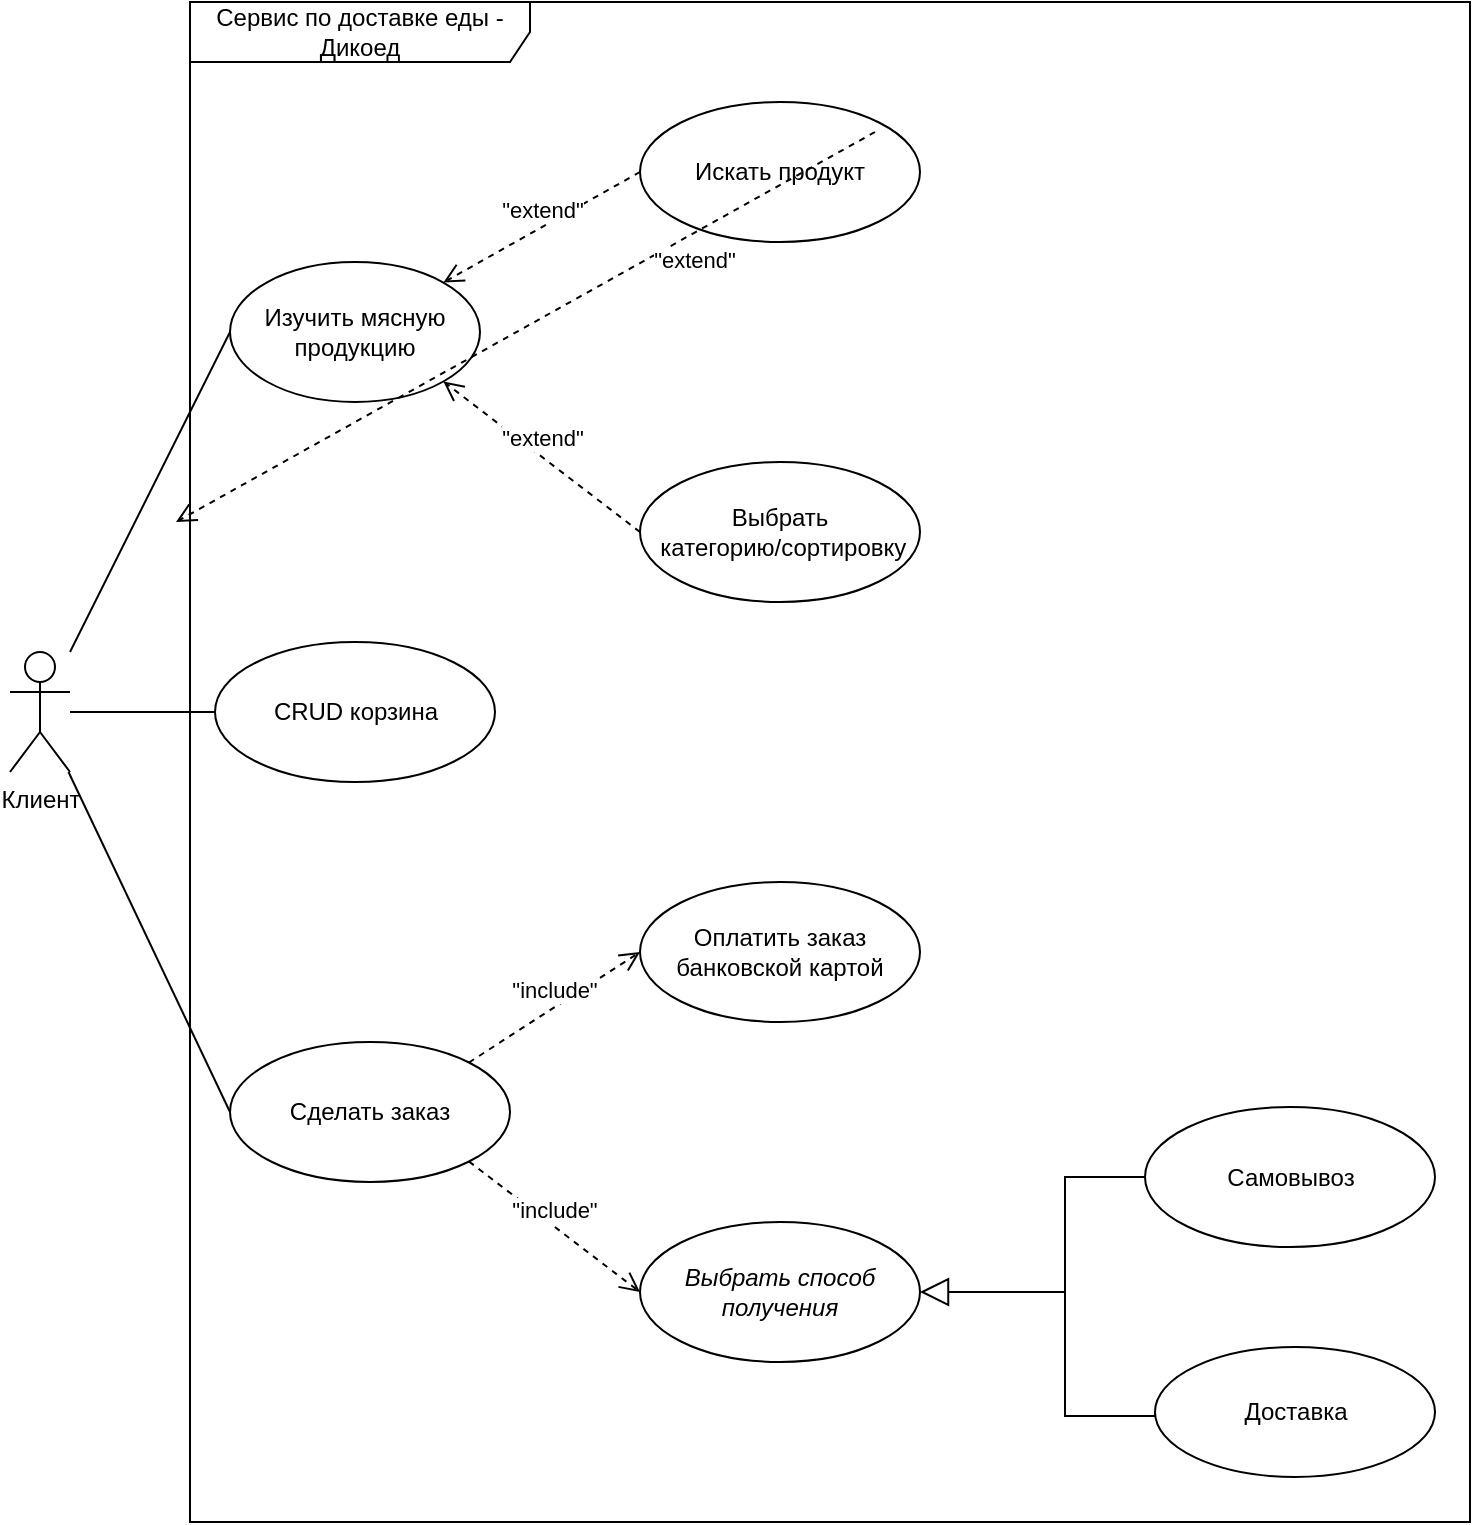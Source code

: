 <mxfile version="24.8.6">
  <diagram name="Страница — 2" id="t4BWeIMwdNAYlr5vsalr">
    <mxGraphModel dx="132" dy="-262" grid="1" gridSize="10" guides="1" tooltips="1" connect="1" arrows="1" fold="1" page="1" pageScale="1" pageWidth="827" pageHeight="1169" math="0" shadow="0">
      <root>
        <mxCell id="0" />
        <mxCell id="1" parent="0" />
        <mxCell id="iC79rE2jVAQzZs9qHuh5-1" value="Сервис по доставке еды - Дикоед" style="shape=umlFrame;whiteSpace=wrap;html=1;pointerEvents=0;width=170;height=30;" vertex="1" parent="1">
          <mxGeometry x="960" y="1200" width="640" height="760" as="geometry" />
        </mxCell>
        <mxCell id="iC79rE2jVAQzZs9qHuh5-2" value="Изучить мясную продукцию" style="ellipse;whiteSpace=wrap;html=1;" vertex="1" parent="1">
          <mxGeometry x="980" y="1330" width="125" height="70" as="geometry" />
        </mxCell>
        <mxCell id="iC79rE2jVAQzZs9qHuh5-3" value="Сделать заказ" style="ellipse;whiteSpace=wrap;html=1;" vertex="1" parent="1">
          <mxGeometry x="980" y="1720" width="140" height="70" as="geometry" />
        </mxCell>
        <mxCell id="iC79rE2jVAQzZs9qHuh5-6" value="&lt;span style=&quot;font-style: normal;&quot;&gt;Оплатить заказ&lt;br&gt;банковской картой&lt;/span&gt;" style="ellipse;whiteSpace=wrap;html=1;fontStyle=2" vertex="1" parent="1">
          <mxGeometry x="1185" y="1640" width="140" height="70" as="geometry" />
        </mxCell>
        <mxCell id="iC79rE2jVAQzZs9qHuh5-7" value="&quot;include&quot;" style="html=1;verticalAlign=bottom;endArrow=open;dashed=1;endSize=8;curved=0;rounded=0;entryX=0;entryY=0.5;entryDx=0;entryDy=0;exitX=1;exitY=0;exitDx=0;exitDy=0;" edge="1" parent="1" source="iC79rE2jVAQzZs9qHuh5-3" target="iC79rE2jVAQzZs9qHuh5-6">
          <mxGeometry relative="1" as="geometry">
            <mxPoint x="1257.5" y="1790" as="sourcePoint" />
            <mxPoint x="1177.5" y="1790" as="targetPoint" />
          </mxGeometry>
        </mxCell>
        <mxCell id="iC79rE2jVAQzZs9qHuh5-10" value="Искать продукт" style="ellipse;whiteSpace=wrap;html=1;" vertex="1" parent="1">
          <mxGeometry x="1185" y="1250" width="140" height="70" as="geometry" />
        </mxCell>
        <mxCell id="iC79rE2jVAQzZs9qHuh5-11" value="&quot;extend&quot;" style="html=1;verticalAlign=bottom;endArrow=open;dashed=1;endSize=8;curved=0;rounded=0;entryX=1;entryY=0;entryDx=0;entryDy=0;exitX=0;exitY=0.5;exitDx=0;exitDy=0;" edge="1" parent="1" source="iC79rE2jVAQzZs9qHuh5-10" target="iC79rE2jVAQzZs9qHuh5-2">
          <mxGeometry relative="1" as="geometry">
            <mxPoint x="1232.5" y="1404.5" as="sourcePoint" />
            <mxPoint x="1157.5" y="1404.5" as="targetPoint" />
          </mxGeometry>
        </mxCell>
        <mxCell id="iC79rE2jVAQzZs9qHuh5-12" value="Выбрать&lt;div&gt;&amp;nbsp;категорию/сортировку&lt;/div&gt;" style="ellipse;whiteSpace=wrap;html=1;" vertex="1" parent="1">
          <mxGeometry x="1185" y="1430" width="140" height="70" as="geometry" />
        </mxCell>
        <mxCell id="iC79rE2jVAQzZs9qHuh5-13" value="&quot;extend&quot;" style="html=1;verticalAlign=bottom;endArrow=open;dashed=1;endSize=8;curved=0;rounded=0;entryX=1;entryY=1;entryDx=0;entryDy=0;exitX=0;exitY=0.5;exitDx=0;exitDy=0;" edge="1" parent="1" source="iC79rE2jVAQzZs9qHuh5-12" target="iC79rE2jVAQzZs9qHuh5-2">
          <mxGeometry relative="1" as="geometry">
            <mxPoint x="1217.5" y="1580" as="sourcePoint" />
            <mxPoint x="1142.5" y="1580" as="targetPoint" />
          </mxGeometry>
        </mxCell>
        <mxCell id="iC79rE2jVAQzZs9qHuh5-17" value="&quot;extend&quot;" style="html=1;verticalAlign=bottom;endArrow=open;dashed=1;endSize=8;curved=0;rounded=0;exitX=0;exitY=0.5;exitDx=0;exitDy=0;entryX=1;entryY=0.5;entryDx=0;entryDy=0;" edge="1" parent="1" target="iC79rE2jVAQzZs9qHuh5-14">
          <mxGeometry x="-0.429" y="20" relative="1" as="geometry">
            <mxPoint x="1302.5" y="1265" as="sourcePoint" />
            <mxPoint x="953" y="1460" as="targetPoint" />
            <mxPoint as="offset" />
          </mxGeometry>
        </mxCell>
        <mxCell id="iC79rE2jVAQzZs9qHuh5-20" value="Выбрать способ получения" style="ellipse;whiteSpace=wrap;html=1;fontStyle=2" vertex="1" parent="1">
          <mxGeometry x="1185" y="1810" width="140" height="70" as="geometry" />
        </mxCell>
        <mxCell id="iC79rE2jVAQzZs9qHuh5-21" value="&quot;include&quot;" style="html=1;verticalAlign=bottom;endArrow=open;dashed=1;endSize=8;curved=0;rounded=0;entryX=0;entryY=0.5;entryDx=0;entryDy=0;exitX=1;exitY=1;exitDx=0;exitDy=0;" edge="1" parent="1" source="iC79rE2jVAQzZs9qHuh5-3" target="iC79rE2jVAQzZs9qHuh5-20">
          <mxGeometry relative="1" as="geometry">
            <mxPoint x="967.5" y="1780" as="sourcePoint" />
            <mxPoint x="1047.5" y="1860" as="targetPoint" />
          </mxGeometry>
        </mxCell>
        <mxCell id="iC79rE2jVAQzZs9qHuh5-22" value="Самовывоз" style="ellipse;whiteSpace=wrap;html=1;" vertex="1" parent="1">
          <mxGeometry x="1437.5" y="1752.5" width="145" height="70" as="geometry" />
        </mxCell>
        <mxCell id="iC79rE2jVAQzZs9qHuh5-23" value="Доставка" style="ellipse;whiteSpace=wrap;html=1;" vertex="1" parent="1">
          <mxGeometry x="1442.5" y="1872.5" width="140" height="65" as="geometry" />
        </mxCell>
        <mxCell id="iC79rE2jVAQzZs9qHuh5-24" value="" style="html=1;verticalAlign=bottom;endArrow=block;curved=0;rounded=0;endFill=0;endSize=12;entryX=1;entryY=0.5;entryDx=0;entryDy=0;" edge="1" parent="1" target="iC79rE2jVAQzZs9qHuh5-20">
          <mxGeometry width="80" relative="1" as="geometry">
            <mxPoint x="1398" y="1845" as="sourcePoint" />
            <mxPoint x="1277.5" y="1895" as="targetPoint" />
          </mxGeometry>
        </mxCell>
        <mxCell id="iC79rE2jVAQzZs9qHuh5-25" style="edgeStyle=orthogonalEdgeStyle;rounded=0;orthogonalLoop=1;jettySize=auto;html=1;entryX=0;entryY=0.5;entryDx=0;entryDy=0;endArrow=none;endFill=0;exitX=0;exitY=0.5;exitDx=0;exitDy=0;" edge="1" parent="1" source="iC79rE2jVAQzZs9qHuh5-23" target="iC79rE2jVAQzZs9qHuh5-22">
          <mxGeometry relative="1" as="geometry">
            <mxPoint x="1827.5" y="1737.5" as="sourcePoint" />
            <mxPoint x="1807.5" y="1642.5" as="targetPoint" />
            <Array as="points">
              <mxPoint x="1442.5" y="1907" />
              <mxPoint x="1397.5" y="1907" />
              <mxPoint x="1397.5" y="1787" />
            </Array>
          </mxGeometry>
        </mxCell>
        <mxCell id="iC79rE2jVAQzZs9qHuh5-26" value="CRUD корзина" style="ellipse;whiteSpace=wrap;html=1;" vertex="1" parent="1">
          <mxGeometry x="972.5" y="1520" width="140" height="70" as="geometry" />
        </mxCell>
        <mxCell id="iC79rE2jVAQzZs9qHuh5-28" value="Клиент" style="shape=umlActor;verticalLabelPosition=bottom;verticalAlign=top;html=1;outlineConnect=0;" vertex="1" parent="1">
          <mxGeometry x="870" y="1525" width="30" height="60" as="geometry" />
        </mxCell>
        <mxCell id="iC79rE2jVAQzZs9qHuh5-30" value="" style="endArrow=none;html=1;rounded=0;entryX=0;entryY=0.5;entryDx=0;entryDy=0;" edge="1" parent="1" source="iC79rE2jVAQzZs9qHuh5-28" target="iC79rE2jVAQzZs9qHuh5-2">
          <mxGeometry width="50" height="50" relative="1" as="geometry">
            <mxPoint x="1010" y="1620" as="sourcePoint" />
            <mxPoint x="1060" y="1570" as="targetPoint" />
          </mxGeometry>
        </mxCell>
        <mxCell id="iC79rE2jVAQzZs9qHuh5-31" value="" style="endArrow=none;html=1;rounded=0;entryX=0;entryY=0.5;entryDx=0;entryDy=0;" edge="1" parent="1" source="iC79rE2jVAQzZs9qHuh5-28" target="iC79rE2jVAQzZs9qHuh5-26">
          <mxGeometry width="50" height="50" relative="1" as="geometry">
            <mxPoint x="1010" y="1620" as="sourcePoint" />
            <mxPoint x="1060" y="1570" as="targetPoint" />
          </mxGeometry>
        </mxCell>
        <mxCell id="iC79rE2jVAQzZs9qHuh5-33" value="" style="endArrow=none;html=1;rounded=0;entryX=0;entryY=0.5;entryDx=0;entryDy=0;" edge="1" parent="1" source="iC79rE2jVAQzZs9qHuh5-28" target="iC79rE2jVAQzZs9qHuh5-3">
          <mxGeometry width="50" height="50" relative="1" as="geometry">
            <mxPoint x="900" y="1660" as="sourcePoint" />
            <mxPoint x="1060" y="1570" as="targetPoint" />
          </mxGeometry>
        </mxCell>
      </root>
    </mxGraphModel>
  </diagram>
</mxfile>
